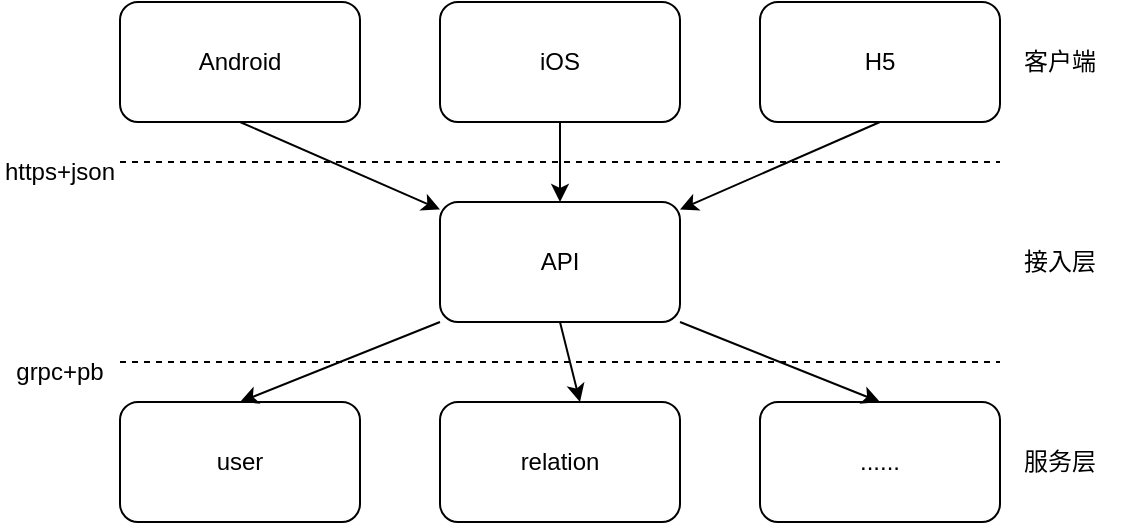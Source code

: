 <mxfile version="20.8.16" type="device"><diagram name="Page-1" id="tC32vWpXY4mzNSZOHYtk"><mxGraphModel dx="1026" dy="743" grid="1" gridSize="10" guides="1" tooltips="1" connect="1" arrows="1" fold="1" page="1" pageScale="1" pageWidth="850" pageHeight="1100" math="0" shadow="0"><root><mxCell id="0"/><mxCell id="1" parent="0"/><mxCell id="tV8A04UdLXl_gxWs-3DK-2" value="API" style="rounded=1;whiteSpace=wrap;html=1;" vertex="1" parent="1"><mxGeometry x="280" y="260" width="120" height="60" as="geometry"/></mxCell><mxCell id="tV8A04UdLXl_gxWs-3DK-3" value="Android" style="rounded=1;whiteSpace=wrap;html=1;" vertex="1" parent="1"><mxGeometry x="120" y="160" width="120" height="60" as="geometry"/></mxCell><mxCell id="tV8A04UdLXl_gxWs-3DK-4" value="iOS" style="rounded=1;whiteSpace=wrap;html=1;" vertex="1" parent="1"><mxGeometry x="280" y="160" width="120" height="60" as="geometry"/></mxCell><mxCell id="tV8A04UdLXl_gxWs-3DK-6" value="H5" style="rounded=1;whiteSpace=wrap;html=1;" vertex="1" parent="1"><mxGeometry x="440" y="160" width="120" height="60" as="geometry"/></mxCell><mxCell id="tV8A04UdLXl_gxWs-3DK-7" value="user" style="rounded=1;whiteSpace=wrap;html=1;" vertex="1" parent="1"><mxGeometry x="120" y="360" width="120" height="60" as="geometry"/></mxCell><mxCell id="tV8A04UdLXl_gxWs-3DK-8" value="relation" style="rounded=1;whiteSpace=wrap;html=1;" vertex="1" parent="1"><mxGeometry x="280" y="360" width="120" height="60" as="geometry"/></mxCell><mxCell id="tV8A04UdLXl_gxWs-3DK-9" value="......" style="rounded=1;whiteSpace=wrap;html=1;" vertex="1" parent="1"><mxGeometry x="440" y="360" width="120" height="60" as="geometry"/></mxCell><mxCell id="tV8A04UdLXl_gxWs-3DK-10" value="" style="endArrow=classic;html=1;rounded=0;exitX=0.5;exitY=1;exitDx=0;exitDy=0;" edge="1" parent="1" source="tV8A04UdLXl_gxWs-3DK-3" target="tV8A04UdLXl_gxWs-3DK-2"><mxGeometry width="50" height="50" relative="1" as="geometry"><mxPoint x="110" y="310" as="sourcePoint"/><mxPoint x="160" y="260" as="targetPoint"/></mxGeometry></mxCell><mxCell id="tV8A04UdLXl_gxWs-3DK-11" value="" style="endArrow=classic;html=1;rounded=0;exitX=0.5;exitY=1;exitDx=0;exitDy=0;" edge="1" parent="1" source="tV8A04UdLXl_gxWs-3DK-4" target="tV8A04UdLXl_gxWs-3DK-2"><mxGeometry width="50" height="50" relative="1" as="geometry"><mxPoint x="195" y="230" as="sourcePoint"/><mxPoint x="300" y="270" as="targetPoint"/></mxGeometry></mxCell><mxCell id="tV8A04UdLXl_gxWs-3DK-12" value="" style="endArrow=classic;html=1;rounded=0;exitX=0.5;exitY=1;exitDx=0;exitDy=0;" edge="1" parent="1" source="tV8A04UdLXl_gxWs-3DK-6" target="tV8A04UdLXl_gxWs-3DK-2"><mxGeometry width="50" height="50" relative="1" as="geometry"><mxPoint x="195" y="230" as="sourcePoint"/><mxPoint x="300" y="270" as="targetPoint"/></mxGeometry></mxCell><mxCell id="tV8A04UdLXl_gxWs-3DK-13" value="" style="endArrow=classic;html=1;rounded=0;exitX=0;exitY=1;exitDx=0;exitDy=0;entryX=0.5;entryY=0;entryDx=0;entryDy=0;" edge="1" parent="1" source="tV8A04UdLXl_gxWs-3DK-2" target="tV8A04UdLXl_gxWs-3DK-7"><mxGeometry width="50" height="50" relative="1" as="geometry"><mxPoint x="50" y="350" as="sourcePoint"/><mxPoint x="100" y="300" as="targetPoint"/></mxGeometry></mxCell><mxCell id="tV8A04UdLXl_gxWs-3DK-14" value="" style="endArrow=classic;html=1;rounded=0;exitX=0.5;exitY=1;exitDx=0;exitDy=0;" edge="1" parent="1" source="tV8A04UdLXl_gxWs-3DK-2"><mxGeometry width="50" height="50" relative="1" as="geometry"><mxPoint x="300" y="330" as="sourcePoint"/><mxPoint x="350" y="360" as="targetPoint"/></mxGeometry></mxCell><mxCell id="tV8A04UdLXl_gxWs-3DK-15" value="" style="endArrow=classic;html=1;rounded=0;exitX=1;exitY=1;exitDx=0;exitDy=0;entryX=0.5;entryY=0;entryDx=0;entryDy=0;" edge="1" parent="1" source="tV8A04UdLXl_gxWs-3DK-2" target="tV8A04UdLXl_gxWs-3DK-9"><mxGeometry width="50" height="50" relative="1" as="geometry"><mxPoint x="300" y="330" as="sourcePoint"/><mxPoint x="195" y="370" as="targetPoint"/></mxGeometry></mxCell><mxCell id="tV8A04UdLXl_gxWs-3DK-16" value="" style="endArrow=none;dashed=1;html=1;rounded=0;" edge="1" parent="1"><mxGeometry width="50" height="50" relative="1" as="geometry"><mxPoint x="120" y="240" as="sourcePoint"/><mxPoint x="560" y="240" as="targetPoint"/></mxGeometry></mxCell><mxCell id="tV8A04UdLXl_gxWs-3DK-17" value="" style="endArrow=none;dashed=1;html=1;rounded=0;" edge="1" parent="1"><mxGeometry width="50" height="50" relative="1" as="geometry"><mxPoint x="120" y="340" as="sourcePoint"/><mxPoint x="560" y="340" as="targetPoint"/></mxGeometry></mxCell><mxCell id="tV8A04UdLXl_gxWs-3DK-18" value="客户端" style="text;html=1;strokeColor=none;fillColor=none;align=center;verticalAlign=middle;whiteSpace=wrap;rounded=0;" vertex="1" parent="1"><mxGeometry x="560" y="175" width="60" height="30" as="geometry"/></mxCell><mxCell id="tV8A04UdLXl_gxWs-3DK-19" value="接入层" style="text;html=1;strokeColor=none;fillColor=none;align=center;verticalAlign=middle;whiteSpace=wrap;rounded=0;" vertex="1" parent="1"><mxGeometry x="560" y="275" width="60" height="30" as="geometry"/></mxCell><mxCell id="tV8A04UdLXl_gxWs-3DK-20" value="服务层" style="text;html=1;strokeColor=none;fillColor=none;align=center;verticalAlign=middle;whiteSpace=wrap;rounded=0;" vertex="1" parent="1"><mxGeometry x="560" y="375" width="60" height="30" as="geometry"/></mxCell><mxCell id="tV8A04UdLXl_gxWs-3DK-23" value="https+json" style="text;html=1;strokeColor=none;fillColor=none;align=center;verticalAlign=middle;whiteSpace=wrap;rounded=0;" vertex="1" parent="1"><mxGeometry x="60" y="230" width="60" height="30" as="geometry"/></mxCell><mxCell id="tV8A04UdLXl_gxWs-3DK-24" value="grpc+pb" style="text;html=1;strokeColor=none;fillColor=none;align=center;verticalAlign=middle;whiteSpace=wrap;rounded=0;" vertex="1" parent="1"><mxGeometry x="60" y="330" width="60" height="30" as="geometry"/></mxCell></root></mxGraphModel></diagram></mxfile>
